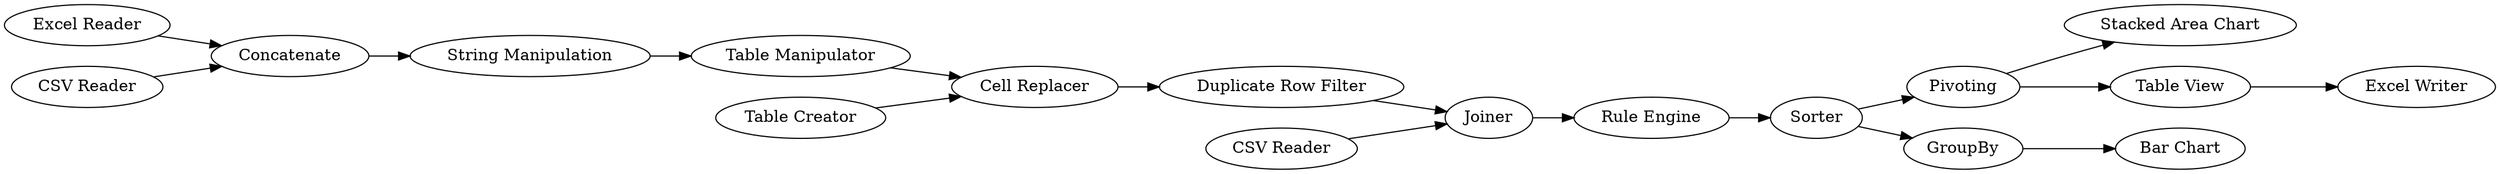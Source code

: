 digraph {
	19 -> 7
	7 -> 8
	1 -> 3
	18 -> 19
	16 -> 13
	6 -> 18
	21 -> 9
	13 -> 11
	3 -> 16
	11 -> 4
	7 -> 21
	5 -> 6
	12 -> 20
	19 -> 12
	2 -> 3
	17 -> 11
	4 -> 6
	5 [label="CSV Reader"]
	16 [label="String Manipulation"]
	20 [label="Bar Chart"]
	13 [label="Table Manipulator"]
	1 [label="Excel Reader"]
	7 [label=Pivoting]
	9 [label="Excel Writer"]
	11 [label="Cell Replacer"]
	4 [label="Duplicate Row Filter"]
	18 [label="Rule Engine"]
	21 [label="Table View"]
	6 [label=Joiner]
	8 [label="Stacked Area Chart"]
	17 [label="Table Creator"]
	3 [label=Concatenate]
	2 [label="CSV Reader"]
	12 [label=GroupBy]
	19 [label=Sorter]
	rankdir=LR
}
